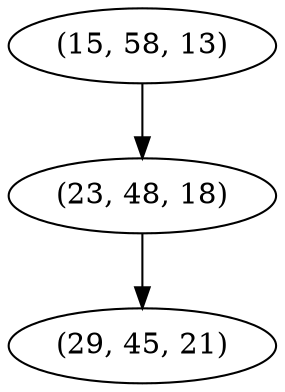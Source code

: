 digraph tree {
    "(15, 58, 13)";
    "(23, 48, 18)";
    "(29, 45, 21)";
    "(15, 58, 13)" -> "(23, 48, 18)";
    "(23, 48, 18)" -> "(29, 45, 21)";
}
